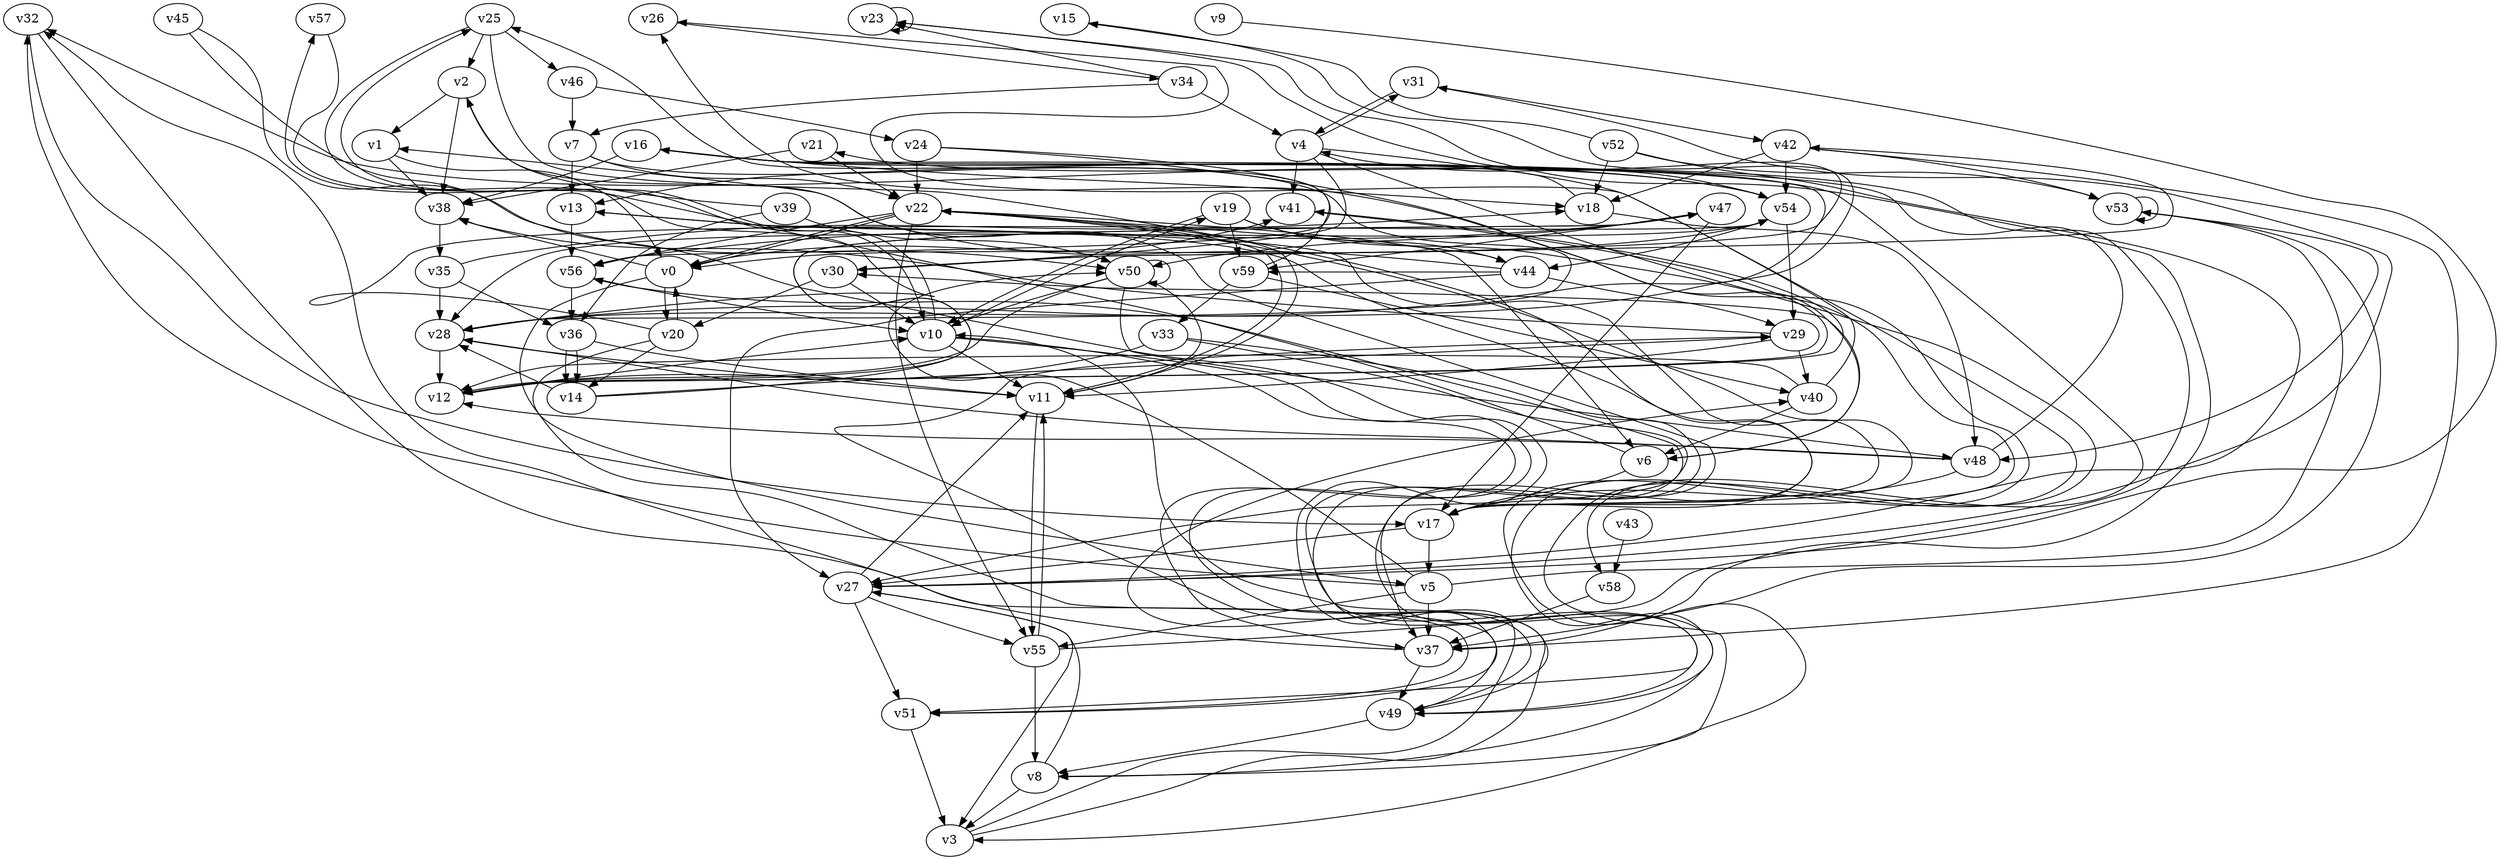 // Benchmark game 83 - 60 vertices
digraph G {
    v0 [name="v0", player=0];
    v1 [name="v1", player=1];
    v2 [name="v2", player=0];
    v3 [name="v3", player=0];
    v4 [name="v4", player=1];
    v5 [name="v5", player=0];
    v6 [name="v6", player=0];
    v7 [name="v7", player=0];
    v8 [name="v8", player=0];
    v9 [name="v9", player=0];
    v10 [name="v10", player=0];
    v11 [name="v11", player=1];
    v12 [name="v12", player=0];
    v13 [name="v13", player=0];
    v14 [name="v14", player=1];
    v15 [name="v15", player=0];
    v16 [name="v16", player=1];
    v17 [name="v17", player=1];
    v18 [name="v18", player=1];
    v19 [name="v19", player=0];
    v20 [name="v20", player=0];
    v21 [name="v21", player=1];
    v22 [name="v22", player=0, target=1];
    v23 [name="v23", player=0];
    v24 [name="v24", player=1];
    v25 [name="v25", player=1];
    v26 [name="v26", player=0];
    v27 [name="v27", player=0];
    v28 [name="v28", player=0];
    v29 [name="v29", player=1];
    v30 [name="v30", player=0];
    v31 [name="v31", player=1];
    v32 [name="v32", player=0];
    v33 [name="v33", player=1];
    v34 [name="v34", player=0];
    v35 [name="v35", player=0];
    v36 [name="v36", player=1];
    v37 [name="v37", player=0];
    v38 [name="v38", player=0];
    v39 [name="v39", player=0, target=1];
    v40 [name="v40", player=1];
    v41 [name="v41", player=1];
    v42 [name="v42", player=0];
    v43 [name="v43", player=1];
    v44 [name="v44", player=1];
    v45 [name="v45", player=1];
    v46 [name="v46", player=0, target=1];
    v47 [name="v47", player=0];
    v48 [name="v48", player=1];
    v49 [name="v49", player=0];
    v50 [name="v50", player=1];
    v51 [name="v51", player=1];
    v52 [name="v52", player=1, target=1];
    v53 [name="v53", player=0];
    v54 [name="v54", player=0];
    v55 [name="v55", player=0];
    v56 [name="v56", player=0, target=1];
    v57 [name="v57", player=1, target=1];
    v58 [name="v58", player=1];
    v59 [name="v59", player=1];

    v0 -> v20;
    v1 -> v38;
    v2 -> v38;
    v3 -> v29 [constraint="time >= 13"];
    v4 -> v31;
    v5 -> v55;
    v6 -> v57 [constraint="time % 5 == 1"];
    v7 -> v22 [constraint="time % 4 == 3"];
    v8 -> v3;
    v9 -> v27 [constraint="time >= 8"];
    v10 -> v25 [constraint="time % 3 == 1"];
    v11 -> v55;
    v12 -> v41 [constraint="time == 6"];
    v13 -> v37 [constraint="time == 19"];
    v14 -> v47 [constraint="time % 4 == 0"];
    v15 -> v28 [constraint="time >= 9"];
    v16 -> v54 [constraint="time % 4 == 0"];
    v17 -> v26 [constraint="time >= 6"];
    v18 -> v48 [constraint="time == 0"];
    v19 -> v10;
    v20 -> v0 [constraint="time % 2 == 0"];
    v21 -> v38;
    v22 -> v11 [constraint="time >= 15"];
    v23 -> v23 [constraint="time >= 5"];
    v24 -> v56 [constraint="time >= 10"];
    v25 -> v2;
    v26 -> v34 [constraint="time % 2 == 0"];
    v27 -> v11 [constraint="time <= 16"];
    v28 -> v12;
    v29 -> v11;
    v30 -> v10;
    v31 -> v4;
    v32 -> v51 [constraint="time == 20"];
    v33 -> v51 [constraint="time == 1"];
    v34 -> v7 [constraint="time % 3 == 1"];
    v35 -> v18 [constraint="time == 1"];
    v36 -> v14 [constraint="time <= 23"];
    v37 -> v32 [constraint="time >= 13"];
    v38 -> v35;
    v39 -> v50;
    v40 -> v12 [constraint="time >= 4"];
    v41 -> v12 [constraint="time <= 14"];
    v42 -> v54;
    v43 -> v58;
    v44 -> v27;
    v45 -> v51 [constraint="time % 4 == 1"];
    v46 -> v7;
    v47 -> v50;
    v48 -> v17;
    v49 -> v56 [constraint="time % 5 == 2"];
    v50 -> v48 [constraint="time % 4 == 1"];
    v51 -> v3;
    v52 -> v15 [constraint="(time % 2 == 1) || (time % 4 == 1)"];
    v53 -> v37 [constraint="time == 5"];
    v54 -> v4 [constraint="time <= 17"];
    v55 -> v11 [constraint="time % 4 == 0"];
    v56 -> v36;
    v57 -> v28 [constraint="time == 3"];
    v58 -> v37;
    v59 -> v25 [constraint="time == 7"];
    v6 -> v30 [constraint="time == 12"];
    v8 -> v27 [constraint="time <= 13"];
    v30 -> v20;
    v54 -> v32 [constraint="time % 5 == 2"];
    v24 -> v6 [constraint="time <= 9"];
    v44 -> v1 [constraint="time <= 18"];
    v7 -> v28 [constraint="time >= 4"];
    v1 -> v0 [constraint="time % 3 == 2"];
    v47 -> v56 [constraint="time % 4 == 2"];
    v55 -> v8;
    v12 -> v10 [constraint="time >= 2"];
    v22 -> v44;
    v21 -> v22;
    v6 -> v17;
    v49 -> v8;
    v40 -> v6;
    v42 -> v53;
    v54 -> v28 [constraint="time == 18"];
    v29 -> v40;
    v29 -> v38 [constraint="(time % 4 == 1) || (time % 3 == 0)"];
    v5 -> v32 [constraint="time % 4 == 2"];
    v44 -> v59 [constraint="time % 2 == 0"];
    v47 -> v59 [constraint="(time % 4 == 1) || (time % 4 == 0)"];
    v27 -> v31 [constraint="time % 6 == 1"];
    v13 -> v56;
    v10 -> v37 [constraint="time % 6 == 3"];
    v22 -> v6 [constraint="time == 19"];
    v3 -> v10 [constraint="time == 17"];
    v42 -> v18 [constraint="(time % 4 == 1) || (time % 5 == 2)"];
    v50 -> v50 [constraint="time == 16"];
    v33 -> v12 [constraint="time >= 9"];
    v10 -> v49 [constraint="time == 13"];
    v45 -> v50 [constraint="time == 12"];
    v50 -> v11;
    v32 -> v17 [constraint="time == 4"];
    v42 -> v37 [constraint="time >= 6"];
    v19 -> v59;
    v49 -> v40 [constraint="time <= 16"];
    v5 -> v50 [constraint="time % 3 == 2"];
    v10 -> v11;
    v22 -> v0 [constraint="time >= 9"];
    v11 -> v22 [constraint="time >= 11"];
    v59 -> v40 [constraint="time == 9"];
    v28 -> v11 [constraint="time % 3 == 2"];
    v48 -> v16 [constraint="time <= 25"];
    v0 -> v5 [constraint="time <= 10"];
    v50 -> v10;
    v17 -> v5;
    v36 -> v11 [constraint="time % 2 == 1"];
    v25 -> v10 [constraint="time >= 8"];
    v2 -> v8 [constraint="time == 0"];
    v16 -> v58 [constraint="time >= 6"];
    v52 -> v53;
    v37 -> v23 [constraint="time == 5"];
    v4 -> v30 [constraint="time >= 11"];
    v2 -> v1 [constraint="time >= 10"];
    v4 -> v3 [constraint="time >= 2"];
    v36 -> v14;
    v48 -> v12 [constraint="time % 3 == 0"];
    v10 -> v19 [constraint="time >= 2"];
    v5 -> v37;
    v54 -> v0 [constraint="time % 5 == 0"];
    v59 -> v33;
    v31 -> v42;
    v25 -> v17 [constraint="time == 13"];
    v53 -> v53;
    v27 -> v55;
    v18 -> v13 [constraint="time >= 12"];
    v22 -> v0;
    v20 -> v14 [constraint="time == 6"];
    v17 -> v27;
    v52 -> v27 [constraint="time % 3 == 2"];
    v7 -> v13 [constraint="(time >= 7) && (time <= 16)"];
    v0 -> v41 [constraint="time <= 24"];
    v16 -> v18 [constraint="time >= 7"];
    v19 -> v8 [constraint="time <= 8"];
    v24 -> v22;
    v52 -> v18;
    v47 -> v12 [constraint="time == 14"];
    v30 -> v42 [constraint="time <= 21"];
    v23 -> v30 [constraint="(time >= 1) && (time <= 21)"];
    v54 -> v44;
    v16 -> v38;
    v39 -> v2 [constraint="time >= 15"];
    v27 -> v51;
    v20 -> v54 [constraint="time == 16"];
    v35 -> v28;
    v5 -> v53 [constraint="time >= 10"];
    v39 -> v36;
    v19 -> v44;
    v56 -> v10;
    v14 -> v28 [constraint="time == 8"];
    v4 -> v49 [constraint="time == 7"];
    v17 -> v22 [constraint="time == 10"];
    v50 -> v12 [constraint="time % 5 == 4"];
    v16 -> v28 [constraint="time % 2 == 0"];
    v22 -> v55;
    v34 -> v23 [constraint="time >= 7"];
    v53 -> v48;
    v35 -> v36;
    v44 -> v29;
    v33 -> v27 [constraint="time >= 5"];
    v4 -> v41;
    v0 -> v38 [constraint="time == 16"];
    v55 -> v21 [constraint="time % 4 == 3"];
    v47 -> v17;
    v25 -> v46;
    v20 -> v49 [constraint="time % 2 == 0"];
    v37 -> v49;
    v34 -> v4;
    v27 -> v3 [constraint="time == 20"];
    v40 -> v26 [constraint="time >= 5"];
    v14 -> v29 [constraint="time % 6 == 2"];
    v17 -> v13 [constraint="time == 12"];
    v46 -> v24;
    v48 -> v28 [constraint="time >= 14"];
    v22 -> v56 [constraint="time == 13"];
    v54 -> v29;
}
